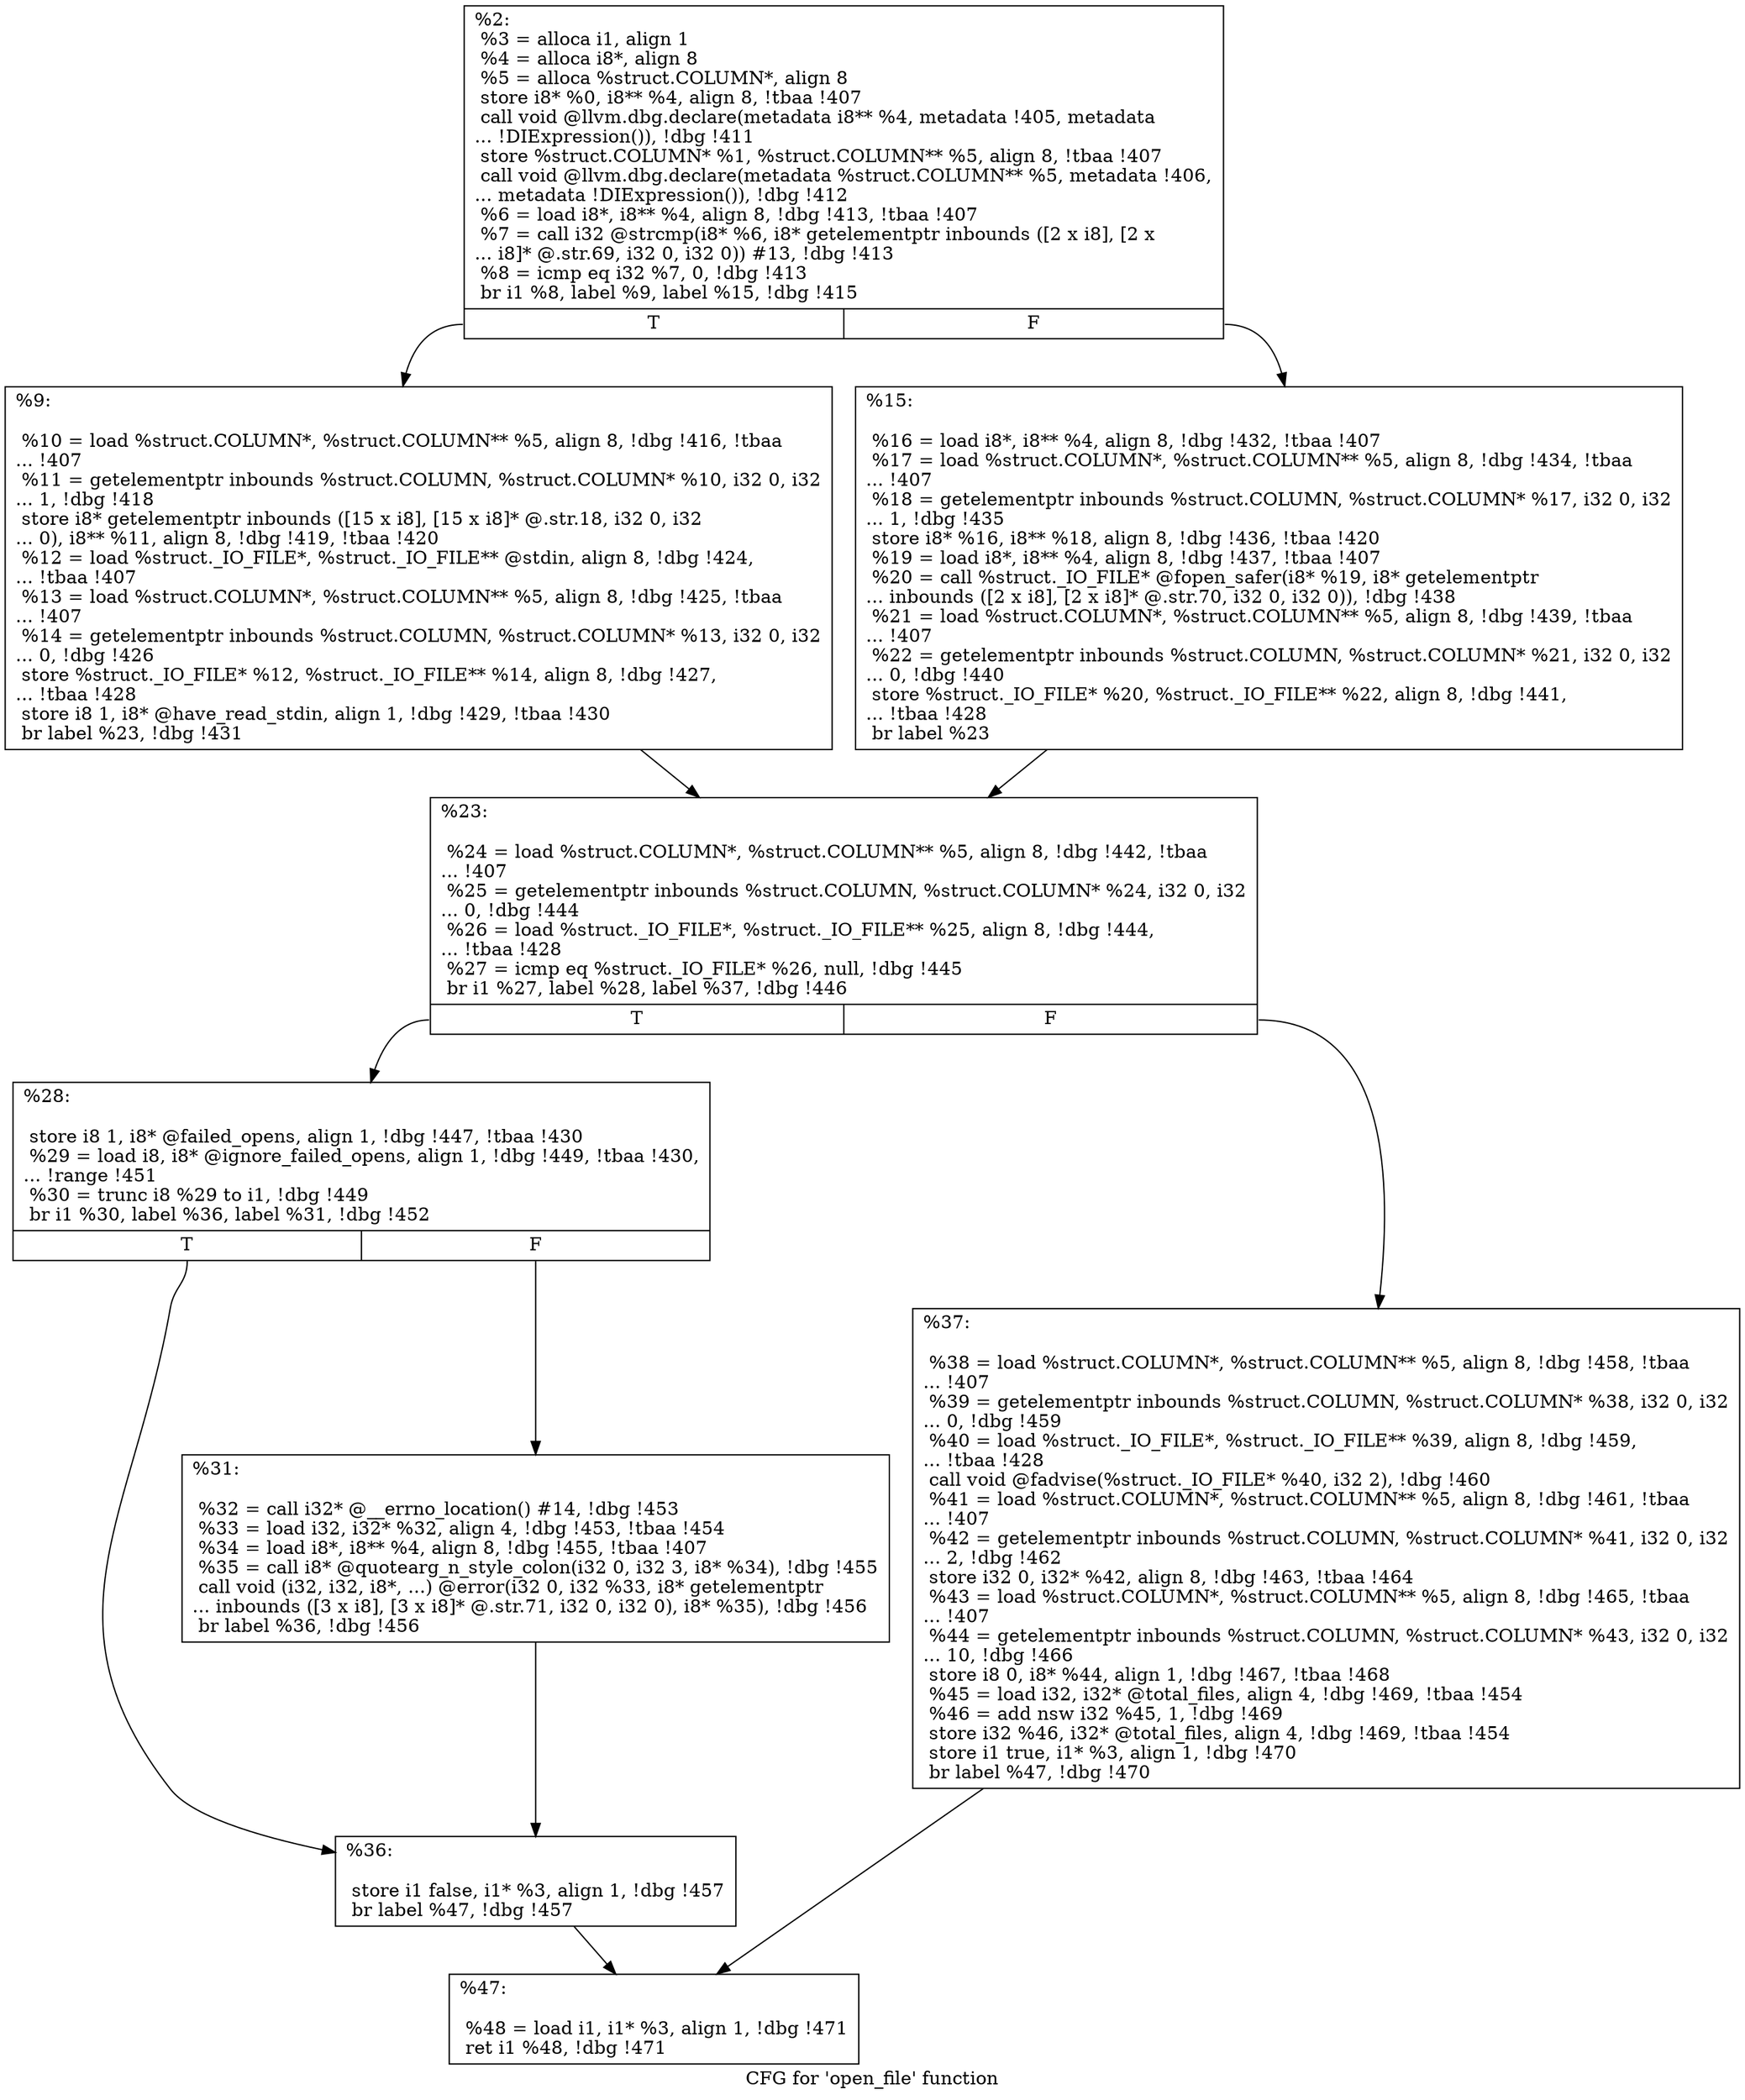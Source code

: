 digraph "CFG for 'open_file' function" {
	label="CFG for 'open_file' function";

	Node0x21397e0 [shape=record,label="{%2:\l  %3 = alloca i1, align 1\l  %4 = alloca i8*, align 8\l  %5 = alloca %struct.COLUMN*, align 8\l  store i8* %0, i8** %4, align 8, !tbaa !407\l  call void @llvm.dbg.declare(metadata i8** %4, metadata !405, metadata\l... !DIExpression()), !dbg !411\l  store %struct.COLUMN* %1, %struct.COLUMN** %5, align 8, !tbaa !407\l  call void @llvm.dbg.declare(metadata %struct.COLUMN** %5, metadata !406,\l... metadata !DIExpression()), !dbg !412\l  %6 = load i8*, i8** %4, align 8, !dbg !413, !tbaa !407\l  %7 = call i32 @strcmp(i8* %6, i8* getelementptr inbounds ([2 x i8], [2 x\l... i8]* @.str.69, i32 0, i32 0)) #13, !dbg !413\l  %8 = icmp eq i32 %7, 0, !dbg !413\l  br i1 %8, label %9, label %15, !dbg !415\l|{<s0>T|<s1>F}}"];
	Node0x21397e0:s0 -> Node0x2139830;
	Node0x21397e0:s1 -> Node0x2139880;
	Node0x2139830 [shape=record,label="{%9:\l\l  %10 = load %struct.COLUMN*, %struct.COLUMN** %5, align 8, !dbg !416, !tbaa\l... !407\l  %11 = getelementptr inbounds %struct.COLUMN, %struct.COLUMN* %10, i32 0, i32\l... 1, !dbg !418\l  store i8* getelementptr inbounds ([15 x i8], [15 x i8]* @.str.18, i32 0, i32\l... 0), i8** %11, align 8, !dbg !419, !tbaa !420\l  %12 = load %struct._IO_FILE*, %struct._IO_FILE** @stdin, align 8, !dbg !424,\l... !tbaa !407\l  %13 = load %struct.COLUMN*, %struct.COLUMN** %5, align 8, !dbg !425, !tbaa\l... !407\l  %14 = getelementptr inbounds %struct.COLUMN, %struct.COLUMN* %13, i32 0, i32\l... 0, !dbg !426\l  store %struct._IO_FILE* %12, %struct._IO_FILE** %14, align 8, !dbg !427,\l... !tbaa !428\l  store i8 1, i8* @have_read_stdin, align 1, !dbg !429, !tbaa !430\l  br label %23, !dbg !431\l}"];
	Node0x2139830 -> Node0x21398d0;
	Node0x2139880 [shape=record,label="{%15:\l\l  %16 = load i8*, i8** %4, align 8, !dbg !432, !tbaa !407\l  %17 = load %struct.COLUMN*, %struct.COLUMN** %5, align 8, !dbg !434, !tbaa\l... !407\l  %18 = getelementptr inbounds %struct.COLUMN, %struct.COLUMN* %17, i32 0, i32\l... 1, !dbg !435\l  store i8* %16, i8** %18, align 8, !dbg !436, !tbaa !420\l  %19 = load i8*, i8** %4, align 8, !dbg !437, !tbaa !407\l  %20 = call %struct._IO_FILE* @fopen_safer(i8* %19, i8* getelementptr\l... inbounds ([2 x i8], [2 x i8]* @.str.70, i32 0, i32 0)), !dbg !438\l  %21 = load %struct.COLUMN*, %struct.COLUMN** %5, align 8, !dbg !439, !tbaa\l... !407\l  %22 = getelementptr inbounds %struct.COLUMN, %struct.COLUMN* %21, i32 0, i32\l... 0, !dbg !440\l  store %struct._IO_FILE* %20, %struct._IO_FILE** %22, align 8, !dbg !441,\l... !tbaa !428\l  br label %23\l}"];
	Node0x2139880 -> Node0x21398d0;
	Node0x21398d0 [shape=record,label="{%23:\l\l  %24 = load %struct.COLUMN*, %struct.COLUMN** %5, align 8, !dbg !442, !tbaa\l... !407\l  %25 = getelementptr inbounds %struct.COLUMN, %struct.COLUMN* %24, i32 0, i32\l... 0, !dbg !444\l  %26 = load %struct._IO_FILE*, %struct._IO_FILE** %25, align 8, !dbg !444,\l... !tbaa !428\l  %27 = icmp eq %struct._IO_FILE* %26, null, !dbg !445\l  br i1 %27, label %28, label %37, !dbg !446\l|{<s0>T|<s1>F}}"];
	Node0x21398d0:s0 -> Node0x2139920;
	Node0x21398d0:s1 -> Node0x2139a10;
	Node0x2139920 [shape=record,label="{%28:\l\l  store i8 1, i8* @failed_opens, align 1, !dbg !447, !tbaa !430\l  %29 = load i8, i8* @ignore_failed_opens, align 1, !dbg !449, !tbaa !430,\l... !range !451\l  %30 = trunc i8 %29 to i1, !dbg !449\l  br i1 %30, label %36, label %31, !dbg !452\l|{<s0>T|<s1>F}}"];
	Node0x2139920:s0 -> Node0x21399c0;
	Node0x2139920:s1 -> Node0x2139970;
	Node0x2139970 [shape=record,label="{%31:\l\l  %32 = call i32* @__errno_location() #14, !dbg !453\l  %33 = load i32, i32* %32, align 4, !dbg !453, !tbaa !454\l  %34 = load i8*, i8** %4, align 8, !dbg !455, !tbaa !407\l  %35 = call i8* @quotearg_n_style_colon(i32 0, i32 3, i8* %34), !dbg !455\l  call void (i32, i32, i8*, ...) @error(i32 0, i32 %33, i8* getelementptr\l... inbounds ([3 x i8], [3 x i8]* @.str.71, i32 0, i32 0), i8* %35), !dbg !456\l  br label %36, !dbg !456\l}"];
	Node0x2139970 -> Node0x21399c0;
	Node0x21399c0 [shape=record,label="{%36:\l\l  store i1 false, i1* %3, align 1, !dbg !457\l  br label %47, !dbg !457\l}"];
	Node0x21399c0 -> Node0x2139a60;
	Node0x2139a10 [shape=record,label="{%37:\l\l  %38 = load %struct.COLUMN*, %struct.COLUMN** %5, align 8, !dbg !458, !tbaa\l... !407\l  %39 = getelementptr inbounds %struct.COLUMN, %struct.COLUMN* %38, i32 0, i32\l... 0, !dbg !459\l  %40 = load %struct._IO_FILE*, %struct._IO_FILE** %39, align 8, !dbg !459,\l... !tbaa !428\l  call void @fadvise(%struct._IO_FILE* %40, i32 2), !dbg !460\l  %41 = load %struct.COLUMN*, %struct.COLUMN** %5, align 8, !dbg !461, !tbaa\l... !407\l  %42 = getelementptr inbounds %struct.COLUMN, %struct.COLUMN* %41, i32 0, i32\l... 2, !dbg !462\l  store i32 0, i32* %42, align 8, !dbg !463, !tbaa !464\l  %43 = load %struct.COLUMN*, %struct.COLUMN** %5, align 8, !dbg !465, !tbaa\l... !407\l  %44 = getelementptr inbounds %struct.COLUMN, %struct.COLUMN* %43, i32 0, i32\l... 10, !dbg !466\l  store i8 0, i8* %44, align 1, !dbg !467, !tbaa !468\l  %45 = load i32, i32* @total_files, align 4, !dbg !469, !tbaa !454\l  %46 = add nsw i32 %45, 1, !dbg !469\l  store i32 %46, i32* @total_files, align 4, !dbg !469, !tbaa !454\l  store i1 true, i1* %3, align 1, !dbg !470\l  br label %47, !dbg !470\l}"];
	Node0x2139a10 -> Node0x2139a60;
	Node0x2139a60 [shape=record,label="{%47:\l\l  %48 = load i1, i1* %3, align 1, !dbg !471\l  ret i1 %48, !dbg !471\l}"];
}
